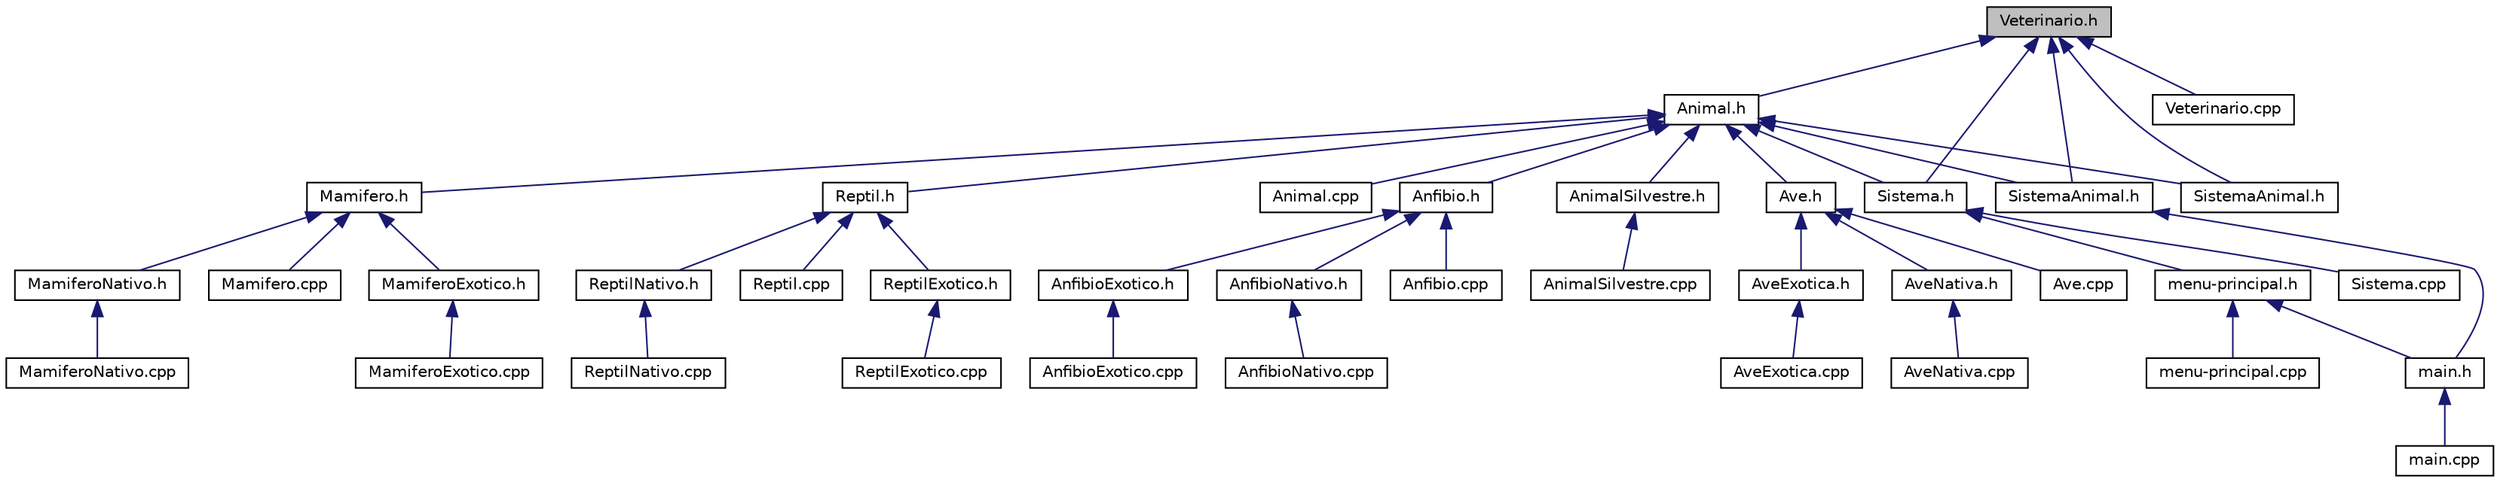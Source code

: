 digraph "Veterinario.h"
{
  edge [fontname="Helvetica",fontsize="10",labelfontname="Helvetica",labelfontsize="10"];
  node [fontname="Helvetica",fontsize="10",shape=record];
  Node4 [label="Veterinario.h",height=0.2,width=0.4,color="black", fillcolor="grey75", style="filled", fontcolor="black"];
  Node4 -> Node5 [dir="back",color="midnightblue",fontsize="10",style="solid",fontname="Helvetica"];
  Node5 [label="Animal.h",height=0.2,width=0.4,color="black", fillcolor="white", style="filled",URL="$_animal_8h.html",tooltip="Domínio de Animal. "];
  Node5 -> Node6 [dir="back",color="midnightblue",fontsize="10",style="solid",fontname="Helvetica"];
  Node6 [label="Anfibio.h",height=0.2,width=0.4,color="black", fillcolor="white", style="filled",URL="$_anfibio_8h.html",tooltip="Domínio de Anfibio. "];
  Node6 -> Node7 [dir="back",color="midnightblue",fontsize="10",style="solid",fontname="Helvetica"];
  Node7 [label="AnfibioExotico.h",height=0.2,width=0.4,color="black", fillcolor="white", style="filled",URL="$_anfibio_exotico_8h.html"];
  Node7 -> Node8 [dir="back",color="midnightblue",fontsize="10",style="solid",fontname="Helvetica"];
  Node8 [label="AnfibioExotico.cpp",height=0.2,width=0.4,color="black", fillcolor="white", style="filled",URL="$_anfibio_exotico_8cpp.html"];
  Node6 -> Node9 [dir="back",color="midnightblue",fontsize="10",style="solid",fontname="Helvetica"];
  Node9 [label="AnfibioNativo.h",height=0.2,width=0.4,color="black", fillcolor="white", style="filled",URL="$_anfibio_nativo_8h.html"];
  Node9 -> Node10 [dir="back",color="midnightblue",fontsize="10",style="solid",fontname="Helvetica"];
  Node10 [label="AnfibioNativo.cpp",height=0.2,width=0.4,color="black", fillcolor="white", style="filled",URL="$_anfibio_nativo_8cpp.html"];
  Node6 -> Node11 [dir="back",color="midnightblue",fontsize="10",style="solid",fontname="Helvetica"];
  Node11 [label="Anfibio.cpp",height=0.2,width=0.4,color="black", fillcolor="white", style="filled",URL="$_anfibio_8cpp.html"];
  Node5 -> Node12 [dir="back",color="midnightblue",fontsize="10",style="solid",fontname="Helvetica"];
  Node12 [label="AnimalSilvestre.h",height=0.2,width=0.4,color="black", fillcolor="white", style="filled",URL="$_animal_silvestre_8h.html",tooltip="Domínio de Animal Silvestre. "];
  Node12 -> Node13 [dir="back",color="midnightblue",fontsize="10",style="solid",fontname="Helvetica"];
  Node13 [label="AnimalSilvestre.cpp",height=0.2,width=0.4,color="black", fillcolor="white", style="filled",URL="$_animal_silvestre_8cpp.html"];
  Node5 -> Node14 [dir="back",color="midnightblue",fontsize="10",style="solid",fontname="Helvetica"];
  Node14 [label="Ave.h",height=0.2,width=0.4,color="black", fillcolor="white", style="filled",URL="$_ave_8h.html",tooltip="Domínio de Ave. "];
  Node14 -> Node15 [dir="back",color="midnightblue",fontsize="10",style="solid",fontname="Helvetica"];
  Node15 [label="AveExotica.h",height=0.2,width=0.4,color="black", fillcolor="white", style="filled",URL="$_ave_exotica_8h.html"];
  Node15 -> Node16 [dir="back",color="midnightblue",fontsize="10",style="solid",fontname="Helvetica"];
  Node16 [label="AveExotica.cpp",height=0.2,width=0.4,color="black", fillcolor="white", style="filled",URL="$_ave_exotica_8cpp.html"];
  Node14 -> Node17 [dir="back",color="midnightblue",fontsize="10",style="solid",fontname="Helvetica"];
  Node17 [label="AveNativa.h",height=0.2,width=0.4,color="black", fillcolor="white", style="filled",URL="$_ave_nativa_8h.html"];
  Node17 -> Node18 [dir="back",color="midnightblue",fontsize="10",style="solid",fontname="Helvetica"];
  Node18 [label="AveNativa.cpp",height=0.2,width=0.4,color="black", fillcolor="white", style="filled",URL="$_ave_nativa_8cpp.html"];
  Node14 -> Node19 [dir="back",color="midnightblue",fontsize="10",style="solid",fontname="Helvetica"];
  Node19 [label="Ave.cpp",height=0.2,width=0.4,color="black", fillcolor="white", style="filled",URL="$_ave_8cpp.html"];
  Node5 -> Node20 [dir="back",color="midnightblue",fontsize="10",style="solid",fontname="Helvetica"];
  Node20 [label="Mamifero.h",height=0.2,width=0.4,color="black", fillcolor="white", style="filled",URL="$_mamifero_8h.html",tooltip="Domínio de Mamifero. "];
  Node20 -> Node21 [dir="back",color="midnightblue",fontsize="10",style="solid",fontname="Helvetica"];
  Node21 [label="MamiferoExotico.h",height=0.2,width=0.4,color="black", fillcolor="white", style="filled",URL="$_mamifero_exotico_8h.html"];
  Node21 -> Node22 [dir="back",color="midnightblue",fontsize="10",style="solid",fontname="Helvetica"];
  Node22 [label="MamiferoExotico.cpp",height=0.2,width=0.4,color="black", fillcolor="white", style="filled",URL="$_mamifero_exotico_8cpp.html"];
  Node20 -> Node23 [dir="back",color="midnightblue",fontsize="10",style="solid",fontname="Helvetica"];
  Node23 [label="MamiferoNativo.h",height=0.2,width=0.4,color="black", fillcolor="white", style="filled",URL="$_mamifero_nativo_8h.html"];
  Node23 -> Node24 [dir="back",color="midnightblue",fontsize="10",style="solid",fontname="Helvetica"];
  Node24 [label="MamiferoNativo.cpp",height=0.2,width=0.4,color="black", fillcolor="white", style="filled",URL="$_mamifero_nativo_8cpp.html"];
  Node20 -> Node25 [dir="back",color="midnightblue",fontsize="10",style="solid",fontname="Helvetica"];
  Node25 [label="Mamifero.cpp",height=0.2,width=0.4,color="black", fillcolor="white", style="filled",URL="$_mamifero_8cpp.html"];
  Node5 -> Node26 [dir="back",color="midnightblue",fontsize="10",style="solid",fontname="Helvetica"];
  Node26 [label="Reptil.h",height=0.2,width=0.4,color="black", fillcolor="white", style="filled",URL="$_reptil_8h.html",tooltip="Domínio de Reptil. "];
  Node26 -> Node27 [dir="back",color="midnightblue",fontsize="10",style="solid",fontname="Helvetica"];
  Node27 [label="ReptilExotico.h",height=0.2,width=0.4,color="black", fillcolor="white", style="filled",URL="$_reptil_exotico_8h.html"];
  Node27 -> Node28 [dir="back",color="midnightblue",fontsize="10",style="solid",fontname="Helvetica"];
  Node28 [label="ReptilExotico.cpp",height=0.2,width=0.4,color="black", fillcolor="white", style="filled",URL="$_reptil_exotico_8cpp.html"];
  Node26 -> Node29 [dir="back",color="midnightblue",fontsize="10",style="solid",fontname="Helvetica"];
  Node29 [label="ReptilNativo.h",height=0.2,width=0.4,color="black", fillcolor="white", style="filled",URL="$_reptil_nativo_8h.html"];
  Node29 -> Node30 [dir="back",color="midnightblue",fontsize="10",style="solid",fontname="Helvetica"];
  Node30 [label="ReptilNativo.cpp",height=0.2,width=0.4,color="black", fillcolor="white", style="filled",URL="$_reptil_nativo_8cpp.html"];
  Node26 -> Node31 [dir="back",color="midnightblue",fontsize="10",style="solid",fontname="Helvetica"];
  Node31 [label="Reptil.cpp",height=0.2,width=0.4,color="black", fillcolor="white", style="filled",URL="$_reptil_8cpp.html"];
  Node5 -> Node32 [dir="back",color="midnightblue",fontsize="10",style="solid",fontname="Helvetica"];
  Node32 [label="Sistema.h",height=0.2,width=0.4,color="black", fillcolor="white", style="filled",URL="$_sistema_8h.html",tooltip="Domínio de Sistema. "];
  Node32 -> Node33 [dir="back",color="midnightblue",fontsize="10",style="solid",fontname="Helvetica"];
  Node33 [label="menu-principal.h",height=0.2,width=0.4,color="black", fillcolor="white", style="filled",URL="$menu-principal_8h.html"];
  Node33 -> Node34 [dir="back",color="midnightblue",fontsize="10",style="solid",fontname="Helvetica"];
  Node34 [label="main.h",height=0.2,width=0.4,color="black", fillcolor="white", style="filled",URL="$main_8h.html",tooltip="Arquivo de inicialização. "];
  Node34 -> Node35 [dir="back",color="midnightblue",fontsize="10",style="solid",fontname="Helvetica"];
  Node35 [label="main.cpp",height=0.2,width=0.4,color="black", fillcolor="white", style="filled",URL="$main_8cpp.html",tooltip="Arquivo de inicialização. "];
  Node33 -> Node36 [dir="back",color="midnightblue",fontsize="10",style="solid",fontname="Helvetica"];
  Node36 [label="menu-principal.cpp",height=0.2,width=0.4,color="black", fillcolor="white", style="filled",URL="$menu-principal_8cpp.html",tooltip="Implementação do menu do sistema. "];
  Node32 -> Node37 [dir="back",color="midnightblue",fontsize="10",style="solid",fontname="Helvetica"];
  Node37 [label="Sistema.cpp",height=0.2,width=0.4,color="black", fillcolor="white", style="filled",URL="$_sistema_8cpp.html"];
  Node5 -> Node38 [dir="back",color="midnightblue",fontsize="10",style="solid",fontname="Helvetica"];
  Node38 [label="SistemaAnimal.h",height=0.2,width=0.4,color="black", fillcolor="white", style="filled",URL="$includes_2_sistema_animal_8h.html"];
  Node38 -> Node34 [dir="back",color="midnightblue",fontsize="10",style="solid",fontname="Helvetica"];
  Node5 -> Node39 [dir="back",color="midnightblue",fontsize="10",style="solid",fontname="Helvetica"];
  Node39 [label="SistemaAnimal.h",height=0.2,width=0.4,color="black", fillcolor="white", style="filled",URL="$_sistema_animal_8h.html"];
  Node5 -> Node40 [dir="back",color="midnightblue",fontsize="10",style="solid",fontname="Helvetica"];
  Node40 [label="Animal.cpp",height=0.2,width=0.4,color="black", fillcolor="white", style="filled",URL="$_animal_8cpp.html"];
  Node4 -> Node32 [dir="back",color="midnightblue",fontsize="10",style="solid",fontname="Helvetica"];
  Node4 -> Node38 [dir="back",color="midnightblue",fontsize="10",style="solid",fontname="Helvetica"];
  Node4 -> Node39 [dir="back",color="midnightblue",fontsize="10",style="solid",fontname="Helvetica"];
  Node4 -> Node41 [dir="back",color="midnightblue",fontsize="10",style="solid",fontname="Helvetica"];
  Node41 [label="Veterinario.cpp",height=0.2,width=0.4,color="black", fillcolor="white", style="filled",URL="$_veterinario_8cpp.html"];
}
